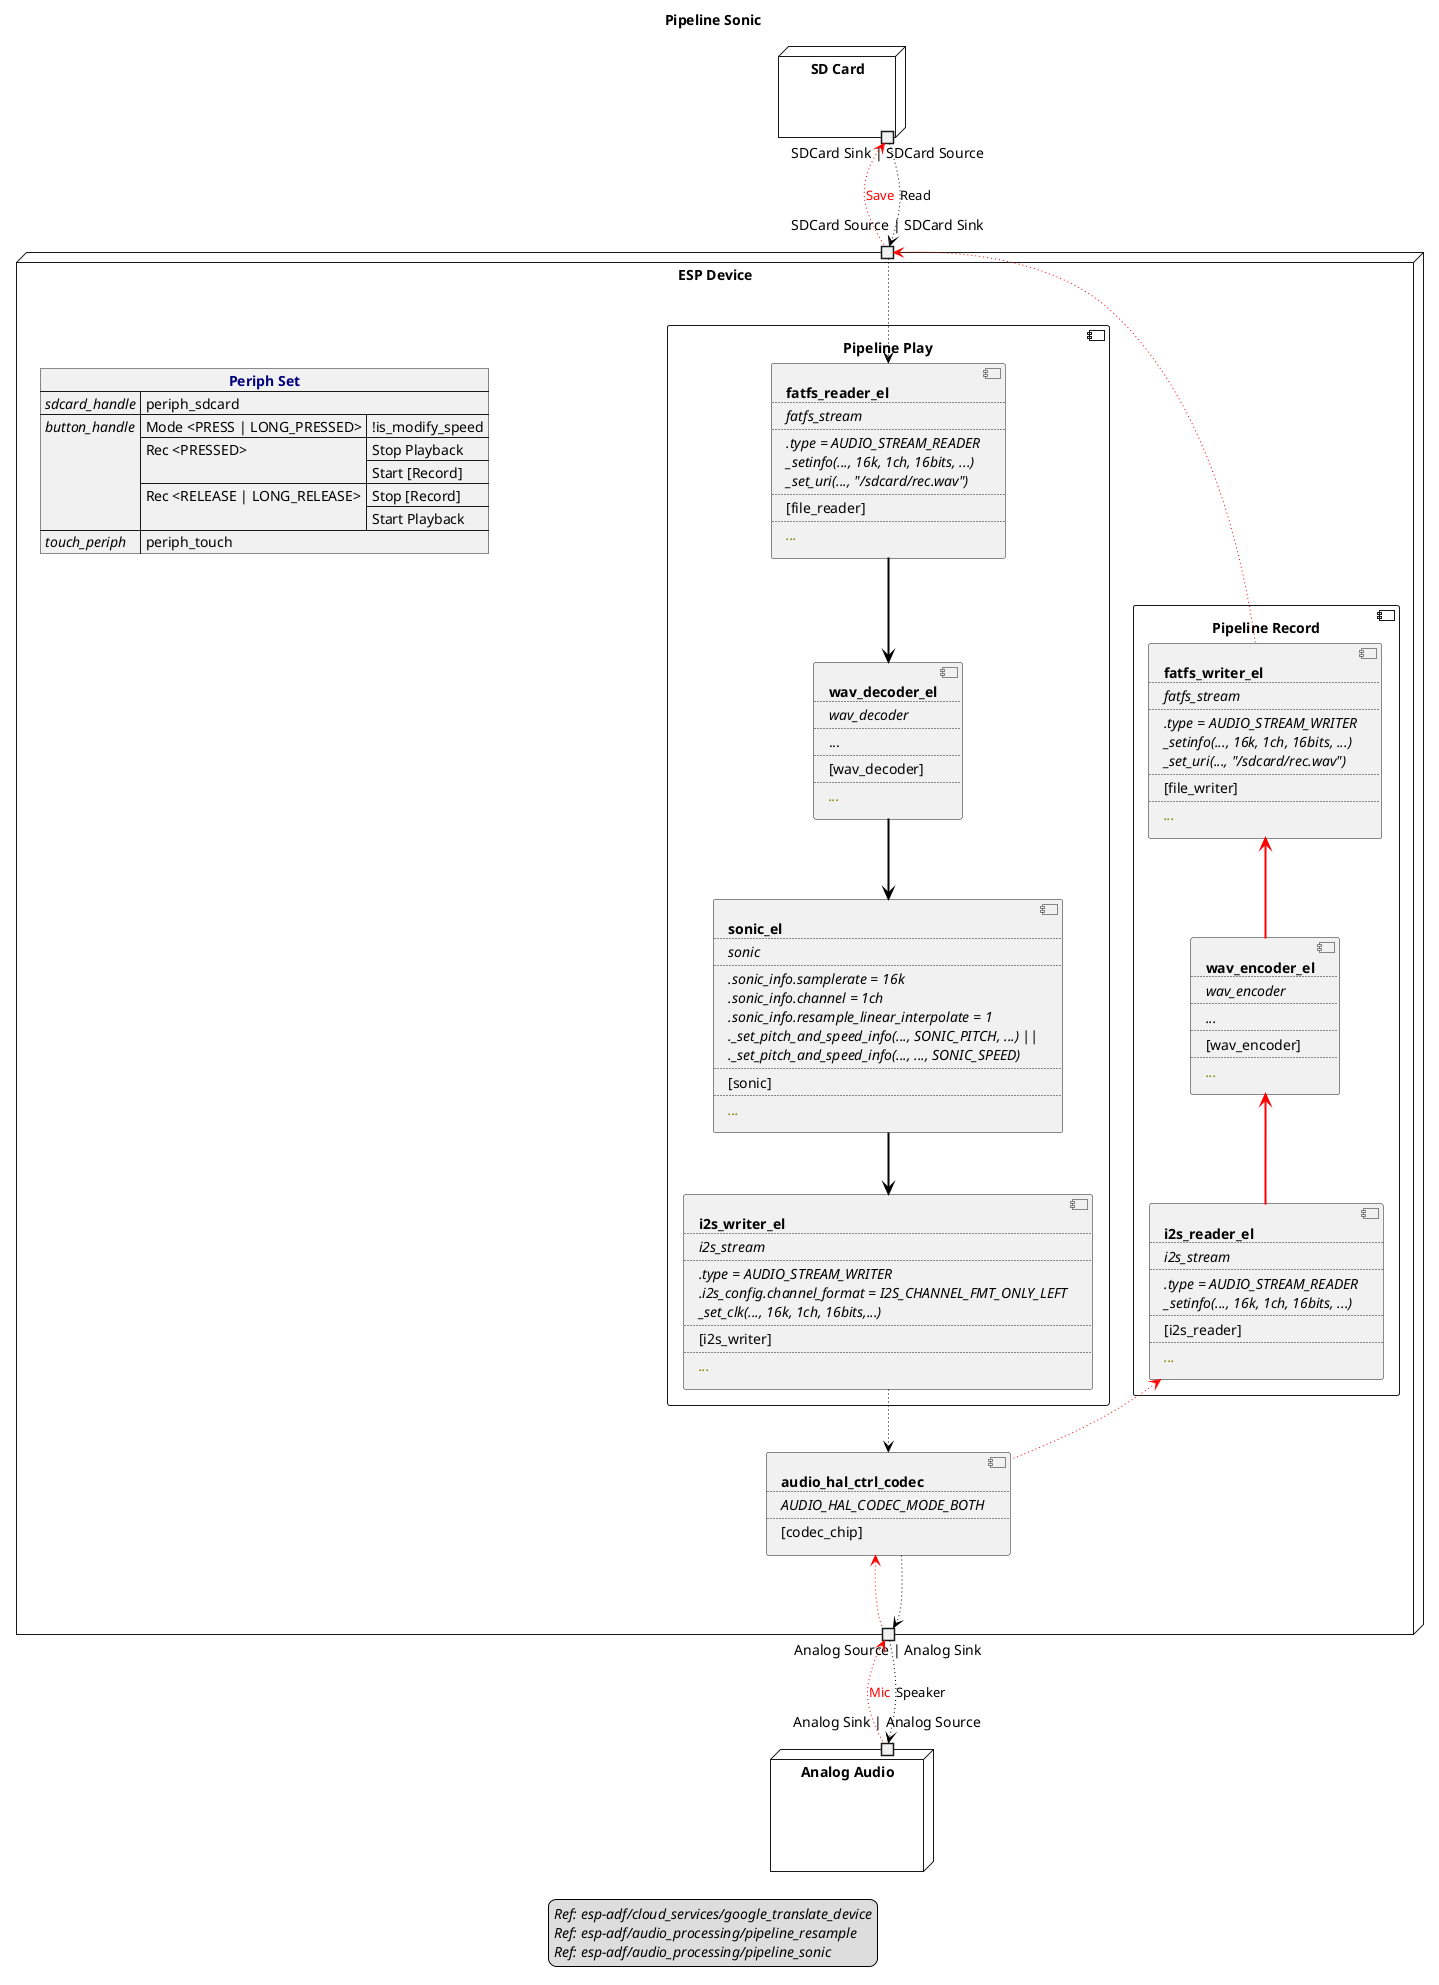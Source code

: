 ﻿@startuml pipeline_sonic
title Pipeline Sonic
allowmixing

legend
//Ref: esp-adf/cloud_services/google_translate_device//
//Ref: esp-adf/audio_processing/pipeline_resample//
//Ref: esp-adf/audio_processing/pipeline_sonic//
end legend

node "SD Card" as SDCard  {
    portout "SDCard Sink | SDCard Source" as SDCardSinkSource
}

node "ESP Device" as ESPDevice  {

    json "<b><color navy>Periph Set" as periph_set {
        "<i>sdcard_handle" : "periph_sdcard",
        "<i>button_handle" : {
            "Mode <PRESS | LONG_PRESSED>" : "!is_modify_speed",
            "Rec <PRESSED>" : ["Stop Playback", "Start [Record]"],
            "Rec <RELEASE | LONG_RELEASE>" : ["Stop [Record]", "Start Playback"]
        },
        "<i>touch_periph" : "periph_touch"
    }
    
    portin "SDCard Source | SDCard Sink" as EspSDCardSinkSource

    component "Pipeline Play" as pipeline_play {

        component fatfs_reader_el [
            <b>fatfs_reader_el
            ....
            <i>fatfs_stream
            ....
            <i>.type = AUDIO_STREAM_READER
            <i>_setinfo(..., 16k, 1ch, 16bits, ...)
            <i>_set_uri(..., "/sdcard/rec.wav")
            ....
            [file_reader]
            ....
            <i><color olive>...
        ]

        component wav_decoder_el [
            <b>wav_decoder_el
            ....
            <i>wav_decoder
            ....
            ...
            ....
            [wav_decoder]
            ....
            <i><color olive>...
        ]
        
        component sonic_el [
            <b>sonic_el
            ....
            <i>sonic
            ....
            <i>.sonic_info.samplerate = 16k
            <i>.sonic_info.channel = 1ch
            <i>.sonic_info.resample_linear_interpolate = 1
            <i>._set_pitch_and_speed_info(..., SONIC_PITCH, ...) ||
            <i>._set_pitch_and_speed_info(..., ..., SONIC_SPEED)
            ....
            [sonic]
            ....
            <i><color olive>...
        ]        

        component i2s_writer_el [
            <b>i2s_writer_el
            ....
            <i>i2s_stream
            ....
            <i>.type = AUDIO_STREAM_WRITER
            <i>.i2s_config.channel_format = I2S_CHANNEL_FMT_ONLY_LEFT
            <i>_set_clk(..., 16k, 1ch, 16bits,...)
            ....
            [i2s_writer]
            ....
            <i><color olive>...
        ]
    }

    component "Pipeline Record" as pipeline_rec {

        component fatfs_writer_el [
            <b>fatfs_writer_el
            ....
            <i>fatfs_stream
            ....
            <i>.type = AUDIO_STREAM_WRITER
            <i>_setinfo(..., 16k, 1ch, 16bits, ...)
            <i>_set_uri(..., "/sdcard/rec.wav")
            ....
            [file_writer]
            ....
            <i><color olive>...
        ]
        
        component wav_encoder_el [
            <b>wav_encoder_el
            ....
            <i>wav_encoder
            ....
            <i>...
            ....
            [wav_encoder]
            ....
            <i><color olive>...
        ]

        component i2s_reader_el [
            <b>i2s_reader_el
            ....
            <i>i2s_stream
            ....
            <i>.type = AUDIO_STREAM_READER
            <i>_setinfo(..., 16k, 1ch, 16bits, ...)
            ....
            [i2s_reader]
            ....
            <i><color olive>...
        ]
    }

    component HALCodec [
        <b>audio_hal_ctrl_codec
        ....
        <i>AUDIO_HAL_CODEC_MODE_BOTH
        ....
        [codec_chip]
    ]

    portout "Analog Source | Analog Sink" as AnalogSourceSink
} 

node "Analog Audio" as AnalogAudio  {
    portin "Analog Sink | Analog Source" as AnalogSinkSource
}


SDCardSinkSource   <-- EspSDCardSinkSource  #line:red;line.dotted;text:red  : Save

EspSDCardSinkSource  <-- fatfs_writer_el    #line:red;line.dotted;text:red
fatfs_writer_el <-- wav_encoder_el          #line:red;line.bold;text:red
wav_encoder_el  <-- i2s_reader_el           #line:red;line.bold;text:red
i2s_reader_el   <-- HALCodec                #line:red;line.dotted;text:red
HALCodec        <-- AnalogSourceSink        #line:red;line.dotted;text:red

AnalogSourceSink <-- AnalogSinkSource       #line:red;line.dotted;text:red  : Mic




SDCardSinkSource --> EspSDCardSinkSource #line:black;line.dotted;text:black : Read

EspSDCardSinkSource  --> fatfs_reader_el #line:black;line.dotted;text:black
fatfs_reader_el --> wav_decoder_el       #line:black;line.bold;text:black
wav_decoder_el  --> sonic_el             #line:black;line.bold;text:black
sonic_el        --> i2s_writer_el        #line:black;line.bold;text:black
i2s_writer_el   --> HALCodec             #line:black;line.dotted;text:black
HALCodec        --> AnalogSourceSink     #line:black;line.dotted;text:black

AnalogSourceSink --> AnalogSinkSource    #line:black;line.dotted;text:black : Speaker

@enduml